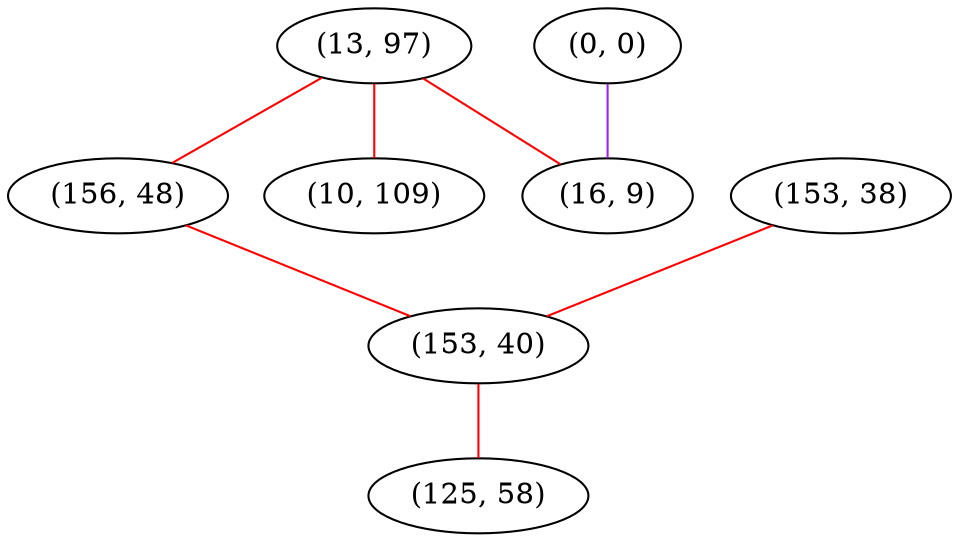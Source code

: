 graph "" {
"(13, 97)";
"(0, 0)";
"(156, 48)";
"(16, 9)";
"(10, 109)";
"(153, 38)";
"(153, 40)";
"(125, 58)";
"(13, 97)" -- "(16, 9)"  [color=red, key=0, weight=1];
"(13, 97)" -- "(10, 109)"  [color=red, key=0, weight=1];
"(13, 97)" -- "(156, 48)"  [color=red, key=0, weight=1];
"(0, 0)" -- "(16, 9)"  [color=purple, key=0, weight=4];
"(156, 48)" -- "(153, 40)"  [color=red, key=0, weight=1];
"(153, 38)" -- "(153, 40)"  [color=red, key=0, weight=1];
"(153, 40)" -- "(125, 58)"  [color=red, key=0, weight=1];
}

